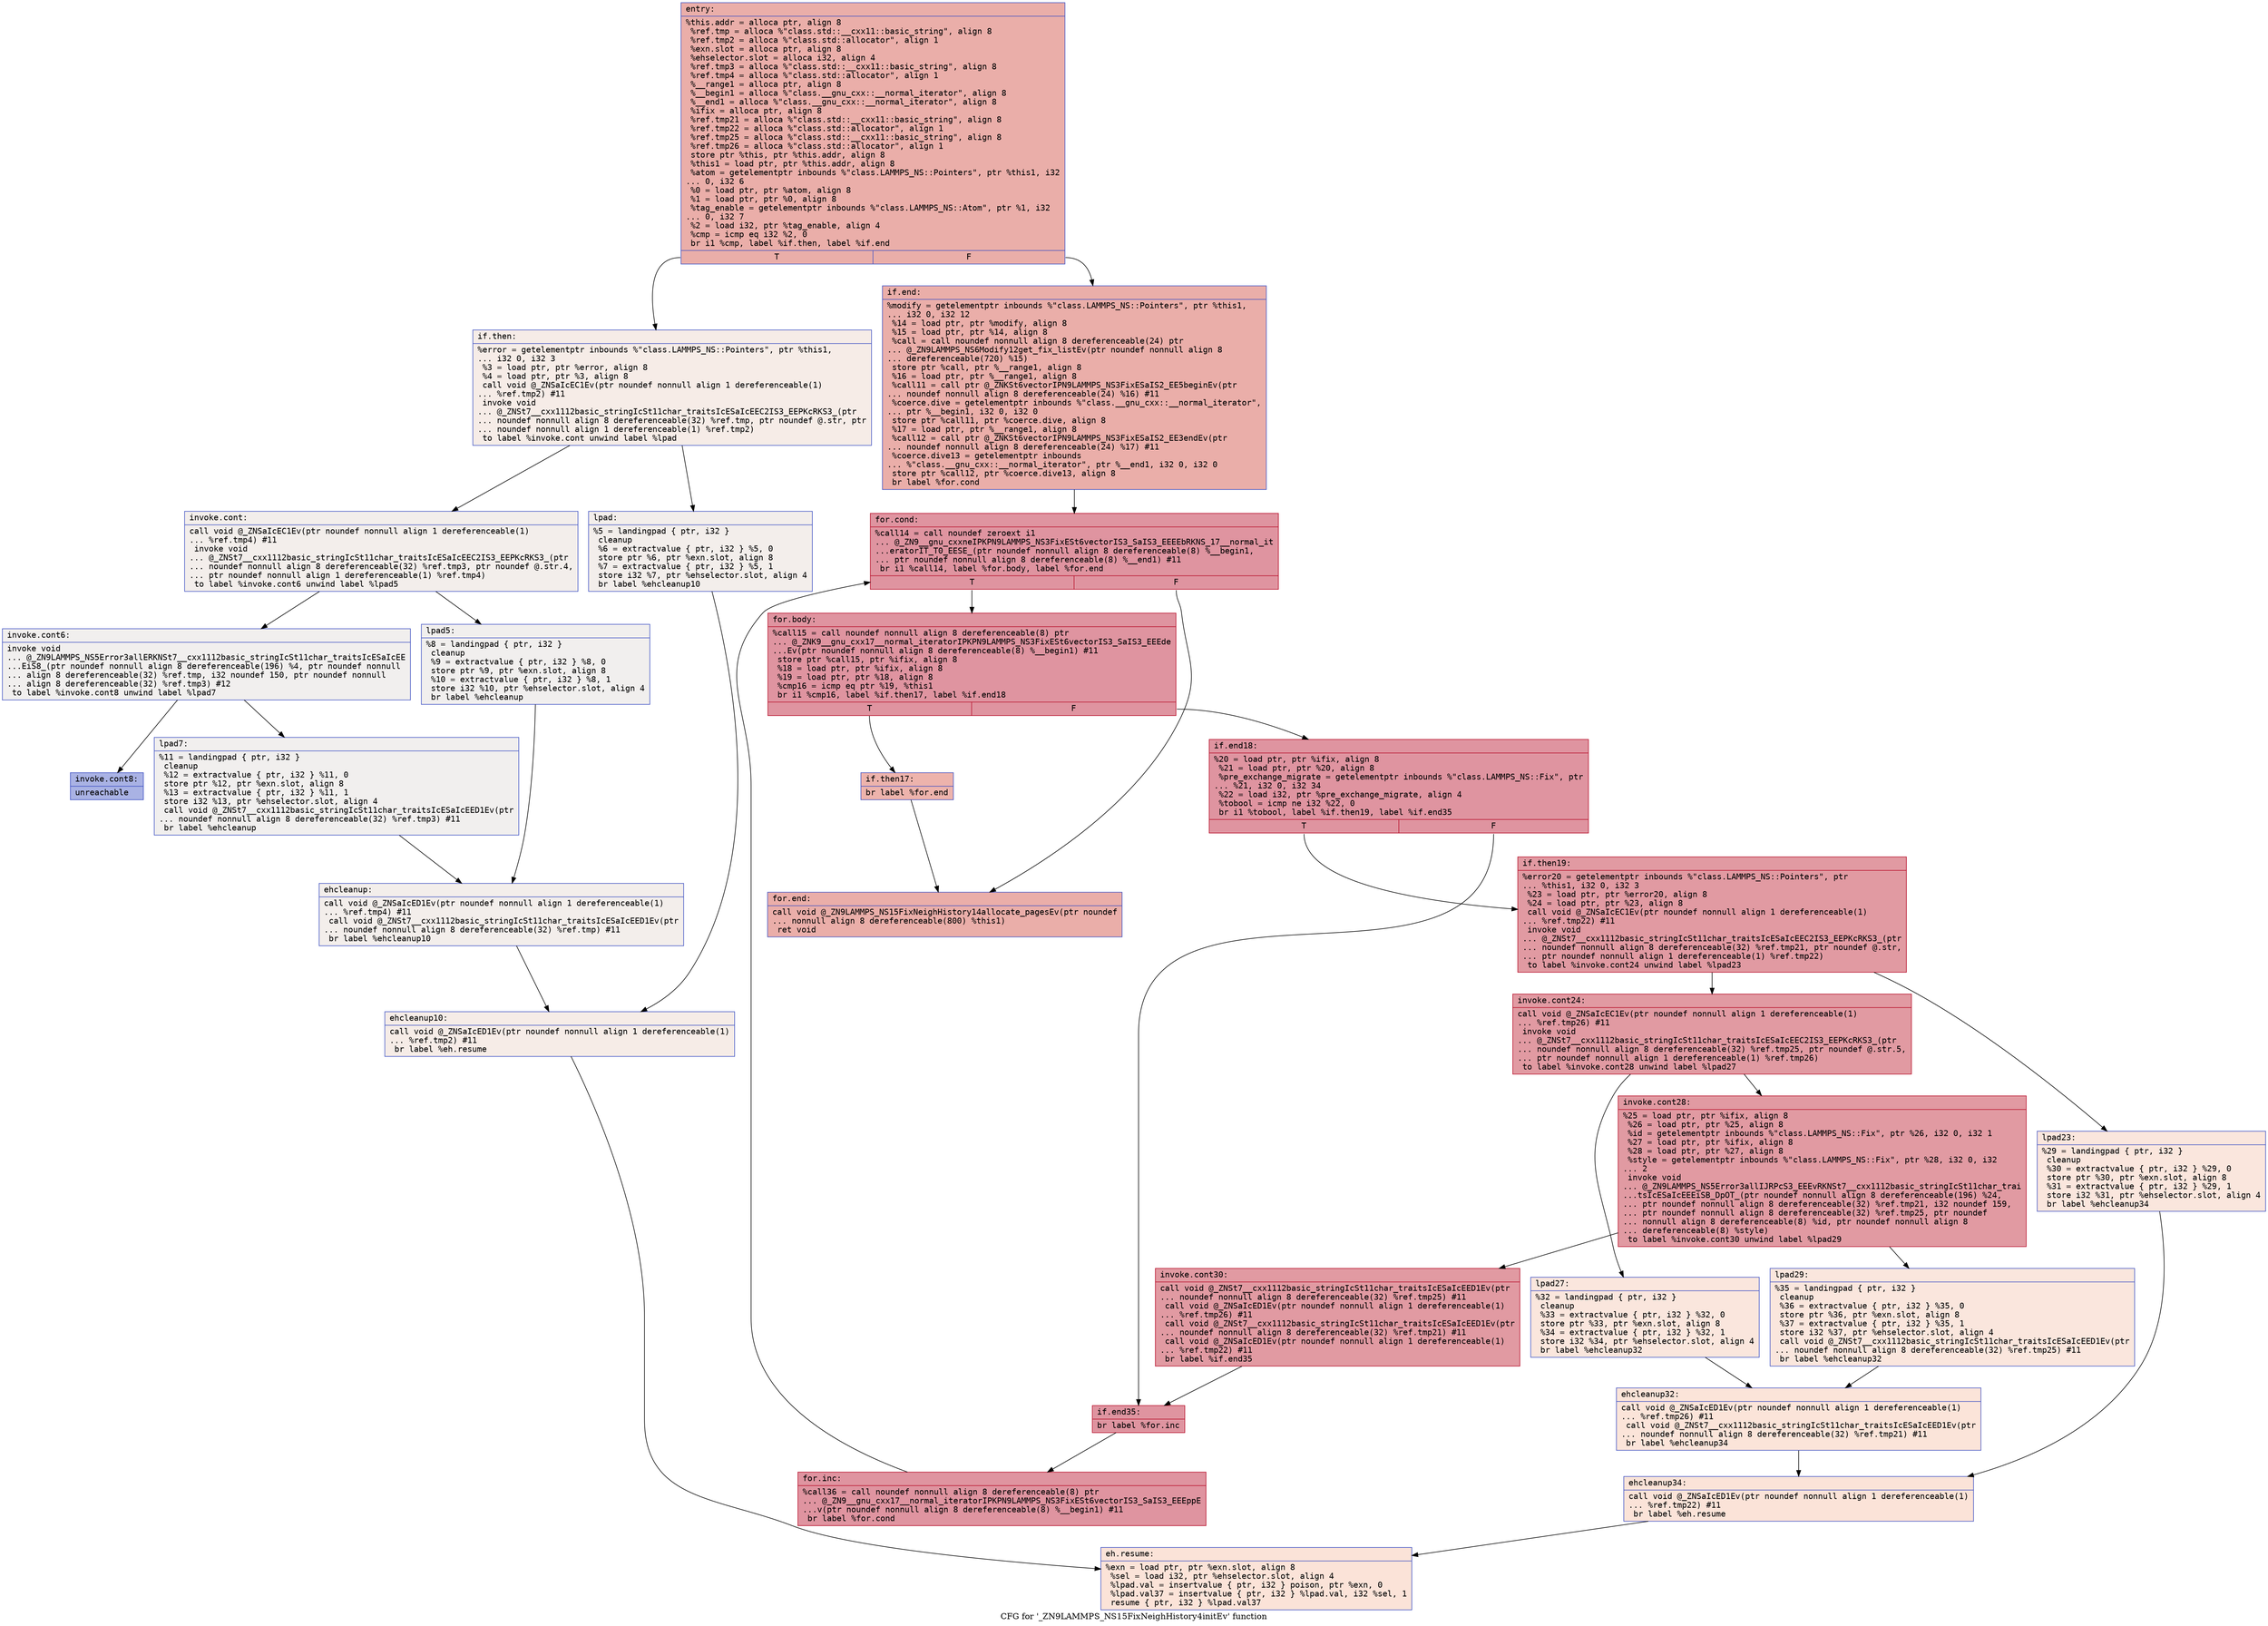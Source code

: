 digraph "CFG for '_ZN9LAMMPS_NS15FixNeighHistory4initEv' function" {
	label="CFG for '_ZN9LAMMPS_NS15FixNeighHistory4initEv' function";

	Node0x556119aebf10 [shape=record,color="#3d50c3ff", style=filled, fillcolor="#d0473d70" fontname="Courier",label="{entry:\l|  %this.addr = alloca ptr, align 8\l  %ref.tmp = alloca %\"class.std::__cxx11::basic_string\", align 8\l  %ref.tmp2 = alloca %\"class.std::allocator\", align 1\l  %exn.slot = alloca ptr, align 8\l  %ehselector.slot = alloca i32, align 4\l  %ref.tmp3 = alloca %\"class.std::__cxx11::basic_string\", align 8\l  %ref.tmp4 = alloca %\"class.std::allocator\", align 1\l  %__range1 = alloca ptr, align 8\l  %__begin1 = alloca %\"class.__gnu_cxx::__normal_iterator\", align 8\l  %__end1 = alloca %\"class.__gnu_cxx::__normal_iterator\", align 8\l  %ifix = alloca ptr, align 8\l  %ref.tmp21 = alloca %\"class.std::__cxx11::basic_string\", align 8\l  %ref.tmp22 = alloca %\"class.std::allocator\", align 1\l  %ref.tmp25 = alloca %\"class.std::__cxx11::basic_string\", align 8\l  %ref.tmp26 = alloca %\"class.std::allocator\", align 1\l  store ptr %this, ptr %this.addr, align 8\l  %this1 = load ptr, ptr %this.addr, align 8\l  %atom = getelementptr inbounds %\"class.LAMMPS_NS::Pointers\", ptr %this1, i32\l... 0, i32 6\l  %0 = load ptr, ptr %atom, align 8\l  %1 = load ptr, ptr %0, align 8\l  %tag_enable = getelementptr inbounds %\"class.LAMMPS_NS::Atom\", ptr %1, i32\l... 0, i32 7\l  %2 = load i32, ptr %tag_enable, align 4\l  %cmp = icmp eq i32 %2, 0\l  br i1 %cmp, label %if.then, label %if.end\l|{<s0>T|<s1>F}}"];
	Node0x556119aebf10:s0 -> Node0x556119aece80[tooltip="entry -> if.then\nProbability 0.00%" ];
	Node0x556119aebf10:s1 -> Node0x556119aecef0[tooltip="entry -> if.end\nProbability 100.00%" ];
	Node0x556119aece80 [shape=record,color="#3d50c3ff", style=filled, fillcolor="#ead5c970" fontname="Courier",label="{if.then:\l|  %error = getelementptr inbounds %\"class.LAMMPS_NS::Pointers\", ptr %this1,\l... i32 0, i32 3\l  %3 = load ptr, ptr %error, align 8\l  %4 = load ptr, ptr %3, align 8\l  call void @_ZNSaIcEC1Ev(ptr noundef nonnull align 1 dereferenceable(1)\l... %ref.tmp2) #11\l  invoke void\l... @_ZNSt7__cxx1112basic_stringIcSt11char_traitsIcESaIcEEC2IS3_EEPKcRKS3_(ptr\l... noundef nonnull align 8 dereferenceable(32) %ref.tmp, ptr noundef @.str, ptr\l... noundef nonnull align 1 dereferenceable(1) %ref.tmp2)\l          to label %invoke.cont unwind label %lpad\l}"];
	Node0x556119aece80 -> Node0x556119aed370[tooltip="if.then -> invoke.cont\nProbability 50.00%" ];
	Node0x556119aece80 -> Node0x556119aec5c0[tooltip="if.then -> lpad\nProbability 50.00%" ];
	Node0x556119aed370 [shape=record,color="#3d50c3ff", style=filled, fillcolor="#e5d8d170" fontname="Courier",label="{invoke.cont:\l|  call void @_ZNSaIcEC1Ev(ptr noundef nonnull align 1 dereferenceable(1)\l... %ref.tmp4) #11\l  invoke void\l... @_ZNSt7__cxx1112basic_stringIcSt11char_traitsIcESaIcEEC2IS3_EEPKcRKS3_(ptr\l... noundef nonnull align 8 dereferenceable(32) %ref.tmp3, ptr noundef @.str.4,\l... ptr noundef nonnull align 1 dereferenceable(1) %ref.tmp4)\l          to label %invoke.cont6 unwind label %lpad5\l}"];
	Node0x556119aed370 -> Node0x556119aed8d0[tooltip="invoke.cont -> invoke.cont6\nProbability 50.00%" ];
	Node0x556119aed370 -> Node0x556119aed920[tooltip="invoke.cont -> lpad5\nProbability 50.00%" ];
	Node0x556119aed8d0 [shape=record,color="#3d50c3ff", style=filled, fillcolor="#e0dbd870" fontname="Courier",label="{invoke.cont6:\l|  invoke void\l... @_ZN9LAMMPS_NS5Error3allERKNSt7__cxx1112basic_stringIcSt11char_traitsIcESaIcEE\l...EiS8_(ptr noundef nonnull align 8 dereferenceable(196) %4, ptr noundef nonnull\l... align 8 dereferenceable(32) %ref.tmp, i32 noundef 150, ptr noundef nonnull\l... align 8 dereferenceable(32) %ref.tmp3) #12\l          to label %invoke.cont8 unwind label %lpad7\l}"];
	Node0x556119aed8d0 -> Node0x556119aec6d0[tooltip="invoke.cont6 -> invoke.cont8\nProbability 0.00%" ];
	Node0x556119aed8d0 -> Node0x556119aedb40[tooltip="invoke.cont6 -> lpad7\nProbability 100.00%" ];
	Node0x556119aec6d0 [shape=record,color="#3d50c3ff", style=filled, fillcolor="#3d50c370" fontname="Courier",label="{invoke.cont8:\l|  unreachable\l}"];
	Node0x556119aec5c0 [shape=record,color="#3d50c3ff", style=filled, fillcolor="#e5d8d170" fontname="Courier",label="{lpad:\l|  %5 = landingpad \{ ptr, i32 \}\l          cleanup\l  %6 = extractvalue \{ ptr, i32 \} %5, 0\l  store ptr %6, ptr %exn.slot, align 8\l  %7 = extractvalue \{ ptr, i32 \} %5, 1\l  store i32 %7, ptr %ehselector.slot, align 4\l  br label %ehcleanup10\l}"];
	Node0x556119aec5c0 -> Node0x556119aee040[tooltip="lpad -> ehcleanup10\nProbability 100.00%" ];
	Node0x556119aed920 [shape=record,color="#3d50c3ff", style=filled, fillcolor="#e0dbd870" fontname="Courier",label="{lpad5:\l|  %8 = landingpad \{ ptr, i32 \}\l          cleanup\l  %9 = extractvalue \{ ptr, i32 \} %8, 0\l  store ptr %9, ptr %exn.slot, align 8\l  %10 = extractvalue \{ ptr, i32 \} %8, 1\l  store i32 %10, ptr %ehselector.slot, align 4\l  br label %ehcleanup\l}"];
	Node0x556119aed920 -> Node0x556119aee390[tooltip="lpad5 -> ehcleanup\nProbability 100.00%" ];
	Node0x556119aedb40 [shape=record,color="#3d50c3ff", style=filled, fillcolor="#e0dbd870" fontname="Courier",label="{lpad7:\l|  %11 = landingpad \{ ptr, i32 \}\l          cleanup\l  %12 = extractvalue \{ ptr, i32 \} %11, 0\l  store ptr %12, ptr %exn.slot, align 8\l  %13 = extractvalue \{ ptr, i32 \} %11, 1\l  store i32 %13, ptr %ehselector.slot, align 4\l  call void @_ZNSt7__cxx1112basic_stringIcSt11char_traitsIcESaIcEED1Ev(ptr\l... noundef nonnull align 8 dereferenceable(32) %ref.tmp3) #11\l  br label %ehcleanup\l}"];
	Node0x556119aedb40 -> Node0x556119aee390[tooltip="lpad7 -> ehcleanup\nProbability 100.00%" ];
	Node0x556119aee390 [shape=record,color="#3d50c3ff", style=filled, fillcolor="#e5d8d170" fontname="Courier",label="{ehcleanup:\l|  call void @_ZNSaIcED1Ev(ptr noundef nonnull align 1 dereferenceable(1)\l... %ref.tmp4) #11\l  call void @_ZNSt7__cxx1112basic_stringIcSt11char_traitsIcESaIcEED1Ev(ptr\l... noundef nonnull align 8 dereferenceable(32) %ref.tmp) #11\l  br label %ehcleanup10\l}"];
	Node0x556119aee390 -> Node0x556119aee040[tooltip="ehcleanup -> ehcleanup10\nProbability 100.00%" ];
	Node0x556119aee040 [shape=record,color="#3d50c3ff", style=filled, fillcolor="#ead5c970" fontname="Courier",label="{ehcleanup10:\l|  call void @_ZNSaIcED1Ev(ptr noundef nonnull align 1 dereferenceable(1)\l... %ref.tmp2) #11\l  br label %eh.resume\l}"];
	Node0x556119aee040 -> Node0x556119aeec40[tooltip="ehcleanup10 -> eh.resume\nProbability 100.00%" ];
	Node0x556119aecef0 [shape=record,color="#3d50c3ff", style=filled, fillcolor="#d0473d70" fontname="Courier",label="{if.end:\l|  %modify = getelementptr inbounds %\"class.LAMMPS_NS::Pointers\", ptr %this1,\l... i32 0, i32 12\l  %14 = load ptr, ptr %modify, align 8\l  %15 = load ptr, ptr %14, align 8\l  %call = call noundef nonnull align 8 dereferenceable(24) ptr\l... @_ZN9LAMMPS_NS6Modify12get_fix_listEv(ptr noundef nonnull align 8\l... dereferenceable(720) %15)\l  store ptr %call, ptr %__range1, align 8\l  %16 = load ptr, ptr %__range1, align 8\l  %call11 = call ptr @_ZNKSt6vectorIPN9LAMMPS_NS3FixESaIS2_EE5beginEv(ptr\l... noundef nonnull align 8 dereferenceable(24) %16) #11\l  %coerce.dive = getelementptr inbounds %\"class.__gnu_cxx::__normal_iterator\",\l... ptr %__begin1, i32 0, i32 0\l  store ptr %call11, ptr %coerce.dive, align 8\l  %17 = load ptr, ptr %__range1, align 8\l  %call12 = call ptr @_ZNKSt6vectorIPN9LAMMPS_NS3FixESaIS2_EE3endEv(ptr\l... noundef nonnull align 8 dereferenceable(24) %17) #11\l  %coerce.dive13 = getelementptr inbounds\l... %\"class.__gnu_cxx::__normal_iterator\", ptr %__end1, i32 0, i32 0\l  store ptr %call12, ptr %coerce.dive13, align 8\l  br label %for.cond\l}"];
	Node0x556119aecef0 -> Node0x556119aef920[tooltip="if.end -> for.cond\nProbability 100.00%" ];
	Node0x556119aef920 [shape=record,color="#b70d28ff", style=filled, fillcolor="#b70d2870" fontname="Courier",label="{for.cond:\l|  %call14 = call noundef zeroext i1\l... @_ZN9__gnu_cxxneIPKPN9LAMMPS_NS3FixESt6vectorIS3_SaIS3_EEEEbRKNS_17__normal_it\l...eratorIT_T0_EESE_(ptr noundef nonnull align 8 dereferenceable(8) %__begin1,\l... ptr noundef nonnull align 8 dereferenceable(8) %__end1) #11\l  br i1 %call14, label %for.body, label %for.end\l|{<s0>T|<s1>F}}"];
	Node0x556119aef920:s0 -> Node0x556119aefd40[tooltip="for.cond -> for.body\nProbability 96.88%" ];
	Node0x556119aef920:s1 -> Node0x556119aefe20[tooltip="for.cond -> for.end\nProbability 3.12%" ];
	Node0x556119aefd40 [shape=record,color="#b70d28ff", style=filled, fillcolor="#b70d2870" fontname="Courier",label="{for.body:\l|  %call15 = call noundef nonnull align 8 dereferenceable(8) ptr\l... @_ZNK9__gnu_cxx17__normal_iteratorIPKPN9LAMMPS_NS3FixESt6vectorIS3_SaIS3_EEEde\l...Ev(ptr noundef nonnull align 8 dereferenceable(8) %__begin1) #11\l  store ptr %call15, ptr %ifix, align 8\l  %18 = load ptr, ptr %ifix, align 8\l  %19 = load ptr, ptr %18, align 8\l  %cmp16 = icmp eq ptr %19, %this1\l  br i1 %cmp16, label %if.then17, label %if.end18\l|{<s0>T|<s1>F}}"];
	Node0x556119aefd40:s0 -> Node0x556119af14a0[tooltip="for.body -> if.then17\nProbability 3.12%" ];
	Node0x556119aefd40:s1 -> Node0x556119af1520[tooltip="for.body -> if.end18\nProbability 96.88%" ];
	Node0x556119af14a0 [shape=record,color="#3d50c3ff", style=filled, fillcolor="#d6524470" fontname="Courier",label="{if.then17:\l|  br label %for.end\l}"];
	Node0x556119af14a0 -> Node0x556119aefe20[tooltip="if.then17 -> for.end\nProbability 100.00%" ];
	Node0x556119af1520 [shape=record,color="#b70d28ff", style=filled, fillcolor="#b70d2870" fontname="Courier",label="{if.end18:\l|  %20 = load ptr, ptr %ifix, align 8\l  %21 = load ptr, ptr %20, align 8\l  %pre_exchange_migrate = getelementptr inbounds %\"class.LAMMPS_NS::Fix\", ptr\l... %21, i32 0, i32 34\l  %22 = load i32, ptr %pre_exchange_migrate, align 4\l  %tobool = icmp ne i32 %22, 0\l  br i1 %tobool, label %if.then19, label %if.end35\l|{<s0>T|<s1>F}}"];
	Node0x556119af1520:s0 -> Node0x556119adda50[tooltip="if.end18 -> if.then19\nProbability 62.50%" ];
	Node0x556119af1520:s1 -> Node0x556119addaa0[tooltip="if.end18 -> if.end35\nProbability 37.50%" ];
	Node0x556119adda50 [shape=record,color="#b70d28ff", style=filled, fillcolor="#bb1b2c70" fontname="Courier",label="{if.then19:\l|  %error20 = getelementptr inbounds %\"class.LAMMPS_NS::Pointers\", ptr\l... %this1, i32 0, i32 3\l  %23 = load ptr, ptr %error20, align 8\l  %24 = load ptr, ptr %23, align 8\l  call void @_ZNSaIcEC1Ev(ptr noundef nonnull align 1 dereferenceable(1)\l... %ref.tmp22) #11\l  invoke void\l... @_ZNSt7__cxx1112basic_stringIcSt11char_traitsIcESaIcEEC2IS3_EEPKcRKS3_(ptr\l... noundef nonnull align 8 dereferenceable(32) %ref.tmp21, ptr noundef @.str,\l... ptr noundef nonnull align 1 dereferenceable(1) %ref.tmp22)\l          to label %invoke.cont24 unwind label %lpad23\l}"];
	Node0x556119adda50 -> Node0x556119addf00[tooltip="if.then19 -> invoke.cont24\nProbability 100.00%" ];
	Node0x556119adda50 -> Node0x556119addf50[tooltip="if.then19 -> lpad23\nProbability 0.00%" ];
	Node0x556119addf00 [shape=record,color="#b70d28ff", style=filled, fillcolor="#bb1b2c70" fontname="Courier",label="{invoke.cont24:\l|  call void @_ZNSaIcEC1Ev(ptr noundef nonnull align 1 dereferenceable(1)\l... %ref.tmp26) #11\l  invoke void\l... @_ZNSt7__cxx1112basic_stringIcSt11char_traitsIcESaIcEEC2IS3_EEPKcRKS3_(ptr\l... noundef nonnull align 8 dereferenceable(32) %ref.tmp25, ptr noundef @.str.5,\l... ptr noundef nonnull align 1 dereferenceable(1) %ref.tmp26)\l          to label %invoke.cont28 unwind label %lpad27\l}"];
	Node0x556119addf00 -> Node0x556119ade2d0[tooltip="invoke.cont24 -> invoke.cont28\nProbability 100.00%" ];
	Node0x556119addf00 -> Node0x556119ade320[tooltip="invoke.cont24 -> lpad27\nProbability 0.00%" ];
	Node0x556119ade2d0 [shape=record,color="#b70d28ff", style=filled, fillcolor="#bb1b2c70" fontname="Courier",label="{invoke.cont28:\l|  %25 = load ptr, ptr %ifix, align 8\l  %26 = load ptr, ptr %25, align 8\l  %id = getelementptr inbounds %\"class.LAMMPS_NS::Fix\", ptr %26, i32 0, i32 1\l  %27 = load ptr, ptr %ifix, align 8\l  %28 = load ptr, ptr %27, align 8\l  %style = getelementptr inbounds %\"class.LAMMPS_NS::Fix\", ptr %28, i32 0, i32\l... 2\l  invoke void\l... @_ZN9LAMMPS_NS5Error3allIJRPcS3_EEEvRKNSt7__cxx1112basic_stringIcSt11char_trai\l...tsIcESaIcEEEiSB_DpOT_(ptr noundef nonnull align 8 dereferenceable(196) %24,\l... ptr noundef nonnull align 8 dereferenceable(32) %ref.tmp21, i32 noundef 159,\l... ptr noundef nonnull align 8 dereferenceable(32) %ref.tmp25, ptr noundef\l... nonnull align 8 dereferenceable(8) %id, ptr noundef nonnull align 8\l... dereferenceable(8) %style)\l          to label %invoke.cont30 unwind label %lpad29\l}"];
	Node0x556119ade2d0 -> Node0x556119ade280[tooltip="invoke.cont28 -> invoke.cont30\nProbability 100.00%" ];
	Node0x556119ade2d0 -> Node0x556119ade9d0[tooltip="invoke.cont28 -> lpad29\nProbability 0.00%" ];
	Node0x556119ade280 [shape=record,color="#b70d28ff", style=filled, fillcolor="#bb1b2c70" fontname="Courier",label="{invoke.cont30:\l|  call void @_ZNSt7__cxx1112basic_stringIcSt11char_traitsIcESaIcEED1Ev(ptr\l... noundef nonnull align 8 dereferenceable(32) %ref.tmp25) #11\l  call void @_ZNSaIcED1Ev(ptr noundef nonnull align 1 dereferenceable(1)\l... %ref.tmp26) #11\l  call void @_ZNSt7__cxx1112basic_stringIcSt11char_traitsIcESaIcEED1Ev(ptr\l... noundef nonnull align 8 dereferenceable(32) %ref.tmp21) #11\l  call void @_ZNSaIcED1Ev(ptr noundef nonnull align 1 dereferenceable(1)\l... %ref.tmp22) #11\l  br label %if.end35\l}"];
	Node0x556119ade280 -> Node0x556119addaa0[tooltip="invoke.cont30 -> if.end35\nProbability 100.00%" ];
	Node0x556119addf50 [shape=record,color="#3d50c3ff", style=filled, fillcolor="#f3c7b170" fontname="Courier",label="{lpad23:\l|  %29 = landingpad \{ ptr, i32 \}\l          cleanup\l  %30 = extractvalue \{ ptr, i32 \} %29, 0\l  store ptr %30, ptr %exn.slot, align 8\l  %31 = extractvalue \{ ptr, i32 \} %29, 1\l  store i32 %31, ptr %ehselector.slot, align 4\l  br label %ehcleanup34\l}"];
	Node0x556119addf50 -> Node0x556119adf250[tooltip="lpad23 -> ehcleanup34\nProbability 100.00%" ];
	Node0x556119ade320 [shape=record,color="#3d50c3ff", style=filled, fillcolor="#f3c7b170" fontname="Courier",label="{lpad27:\l|  %32 = landingpad \{ ptr, i32 \}\l          cleanup\l  %33 = extractvalue \{ ptr, i32 \} %32, 0\l  store ptr %33, ptr %exn.slot, align 8\l  %34 = extractvalue \{ ptr, i32 \} %32, 1\l  store i32 %34, ptr %ehselector.slot, align 4\l  br label %ehcleanup32\l}"];
	Node0x556119ade320 -> Node0x556119af5e90[tooltip="lpad27 -> ehcleanup32\nProbability 100.00%" ];
	Node0x556119ade9d0 [shape=record,color="#3d50c3ff", style=filled, fillcolor="#f3c7b170" fontname="Courier",label="{lpad29:\l|  %35 = landingpad \{ ptr, i32 \}\l          cleanup\l  %36 = extractvalue \{ ptr, i32 \} %35, 0\l  store ptr %36, ptr %exn.slot, align 8\l  %37 = extractvalue \{ ptr, i32 \} %35, 1\l  store i32 %37, ptr %ehselector.slot, align 4\l  call void @_ZNSt7__cxx1112basic_stringIcSt11char_traitsIcESaIcEED1Ev(ptr\l... noundef nonnull align 8 dereferenceable(32) %ref.tmp25) #11\l  br label %ehcleanup32\l}"];
	Node0x556119ade9d0 -> Node0x556119af5e90[tooltip="lpad29 -> ehcleanup32\nProbability 100.00%" ];
	Node0x556119af5e90 [shape=record,color="#3d50c3ff", style=filled, fillcolor="#f5c1a970" fontname="Courier",label="{ehcleanup32:\l|  call void @_ZNSaIcED1Ev(ptr noundef nonnull align 1 dereferenceable(1)\l... %ref.tmp26) #11\l  call void @_ZNSt7__cxx1112basic_stringIcSt11char_traitsIcESaIcEED1Ev(ptr\l... noundef nonnull align 8 dereferenceable(32) %ref.tmp21) #11\l  br label %ehcleanup34\l}"];
	Node0x556119af5e90 -> Node0x556119adf250[tooltip="ehcleanup32 -> ehcleanup34\nProbability 100.00%" ];
	Node0x556119adf250 [shape=record,color="#3d50c3ff", style=filled, fillcolor="#f6bfa670" fontname="Courier",label="{ehcleanup34:\l|  call void @_ZNSaIcED1Ev(ptr noundef nonnull align 1 dereferenceable(1)\l... %ref.tmp22) #11\l  br label %eh.resume\l}"];
	Node0x556119adf250 -> Node0x556119aeec40[tooltip="ehcleanup34 -> eh.resume\nProbability 100.00%" ];
	Node0x556119addaa0 [shape=record,color="#b70d28ff", style=filled, fillcolor="#b70d2870" fontname="Courier",label="{if.end35:\l|  br label %for.inc\l}"];
	Node0x556119addaa0 -> Node0x556119af6810[tooltip="if.end35 -> for.inc\nProbability 100.00%" ];
	Node0x556119af6810 [shape=record,color="#b70d28ff", style=filled, fillcolor="#b70d2870" fontname="Courier",label="{for.inc:\l|  %call36 = call noundef nonnull align 8 dereferenceable(8) ptr\l... @_ZN9__gnu_cxx17__normal_iteratorIPKPN9LAMMPS_NS3FixESt6vectorIS3_SaIS3_EEEppE\l...v(ptr noundef nonnull align 8 dereferenceable(8) %__begin1) #11\l  br label %for.cond\l}"];
	Node0x556119af6810 -> Node0x556119aef920[tooltip="for.inc -> for.cond\nProbability 100.00%" ];
	Node0x556119aefe20 [shape=record,color="#3d50c3ff", style=filled, fillcolor="#d0473d70" fontname="Courier",label="{for.end:\l|  call void @_ZN9LAMMPS_NS15FixNeighHistory14allocate_pagesEv(ptr noundef\l... nonnull align 8 dereferenceable(800) %this1)\l  ret void\l}"];
	Node0x556119aeec40 [shape=record,color="#3d50c3ff", style=filled, fillcolor="#f6bfa670" fontname="Courier",label="{eh.resume:\l|  %exn = load ptr, ptr %exn.slot, align 8\l  %sel = load i32, ptr %ehselector.slot, align 4\l  %lpad.val = insertvalue \{ ptr, i32 \} poison, ptr %exn, 0\l  %lpad.val37 = insertvalue \{ ptr, i32 \} %lpad.val, i32 %sel, 1\l  resume \{ ptr, i32 \} %lpad.val37\l}"];
}
